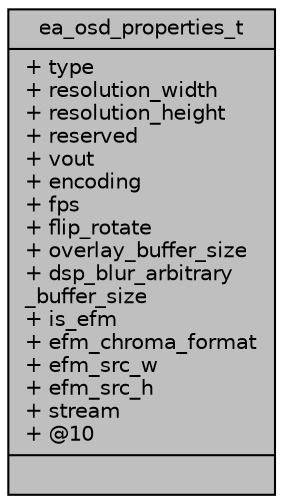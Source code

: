 digraph "ea_osd_properties_t"
{
 // INTERACTIVE_SVG=YES
 // LATEX_PDF_SIZE
  bgcolor="transparent";
  edge [fontname="Helvetica",fontsize="10",labelfontname="Helvetica",labelfontsize="10"];
  node [fontname="Helvetica",fontsize="10",shape=record];
  Node1 [label="{ea_osd_properties_t\n|+ type\l+ resolution_width\l+ resolution_height\l+ reserved\l+ vout\l+ encoding\l+ fps\l+ flip_rotate\l+ overlay_buffer_size\l+ dsp_blur_arbitrary\l_buffer_size\l+ is_efm\l+ efm_chroma_format\l+ efm_src_w\l+ efm_src_h\l+ stream\l+ @10\l|}",height=0.2,width=0.4,color="black", fillcolor="grey75", style="filled", fontcolor="black",tooltip=" "];
}
